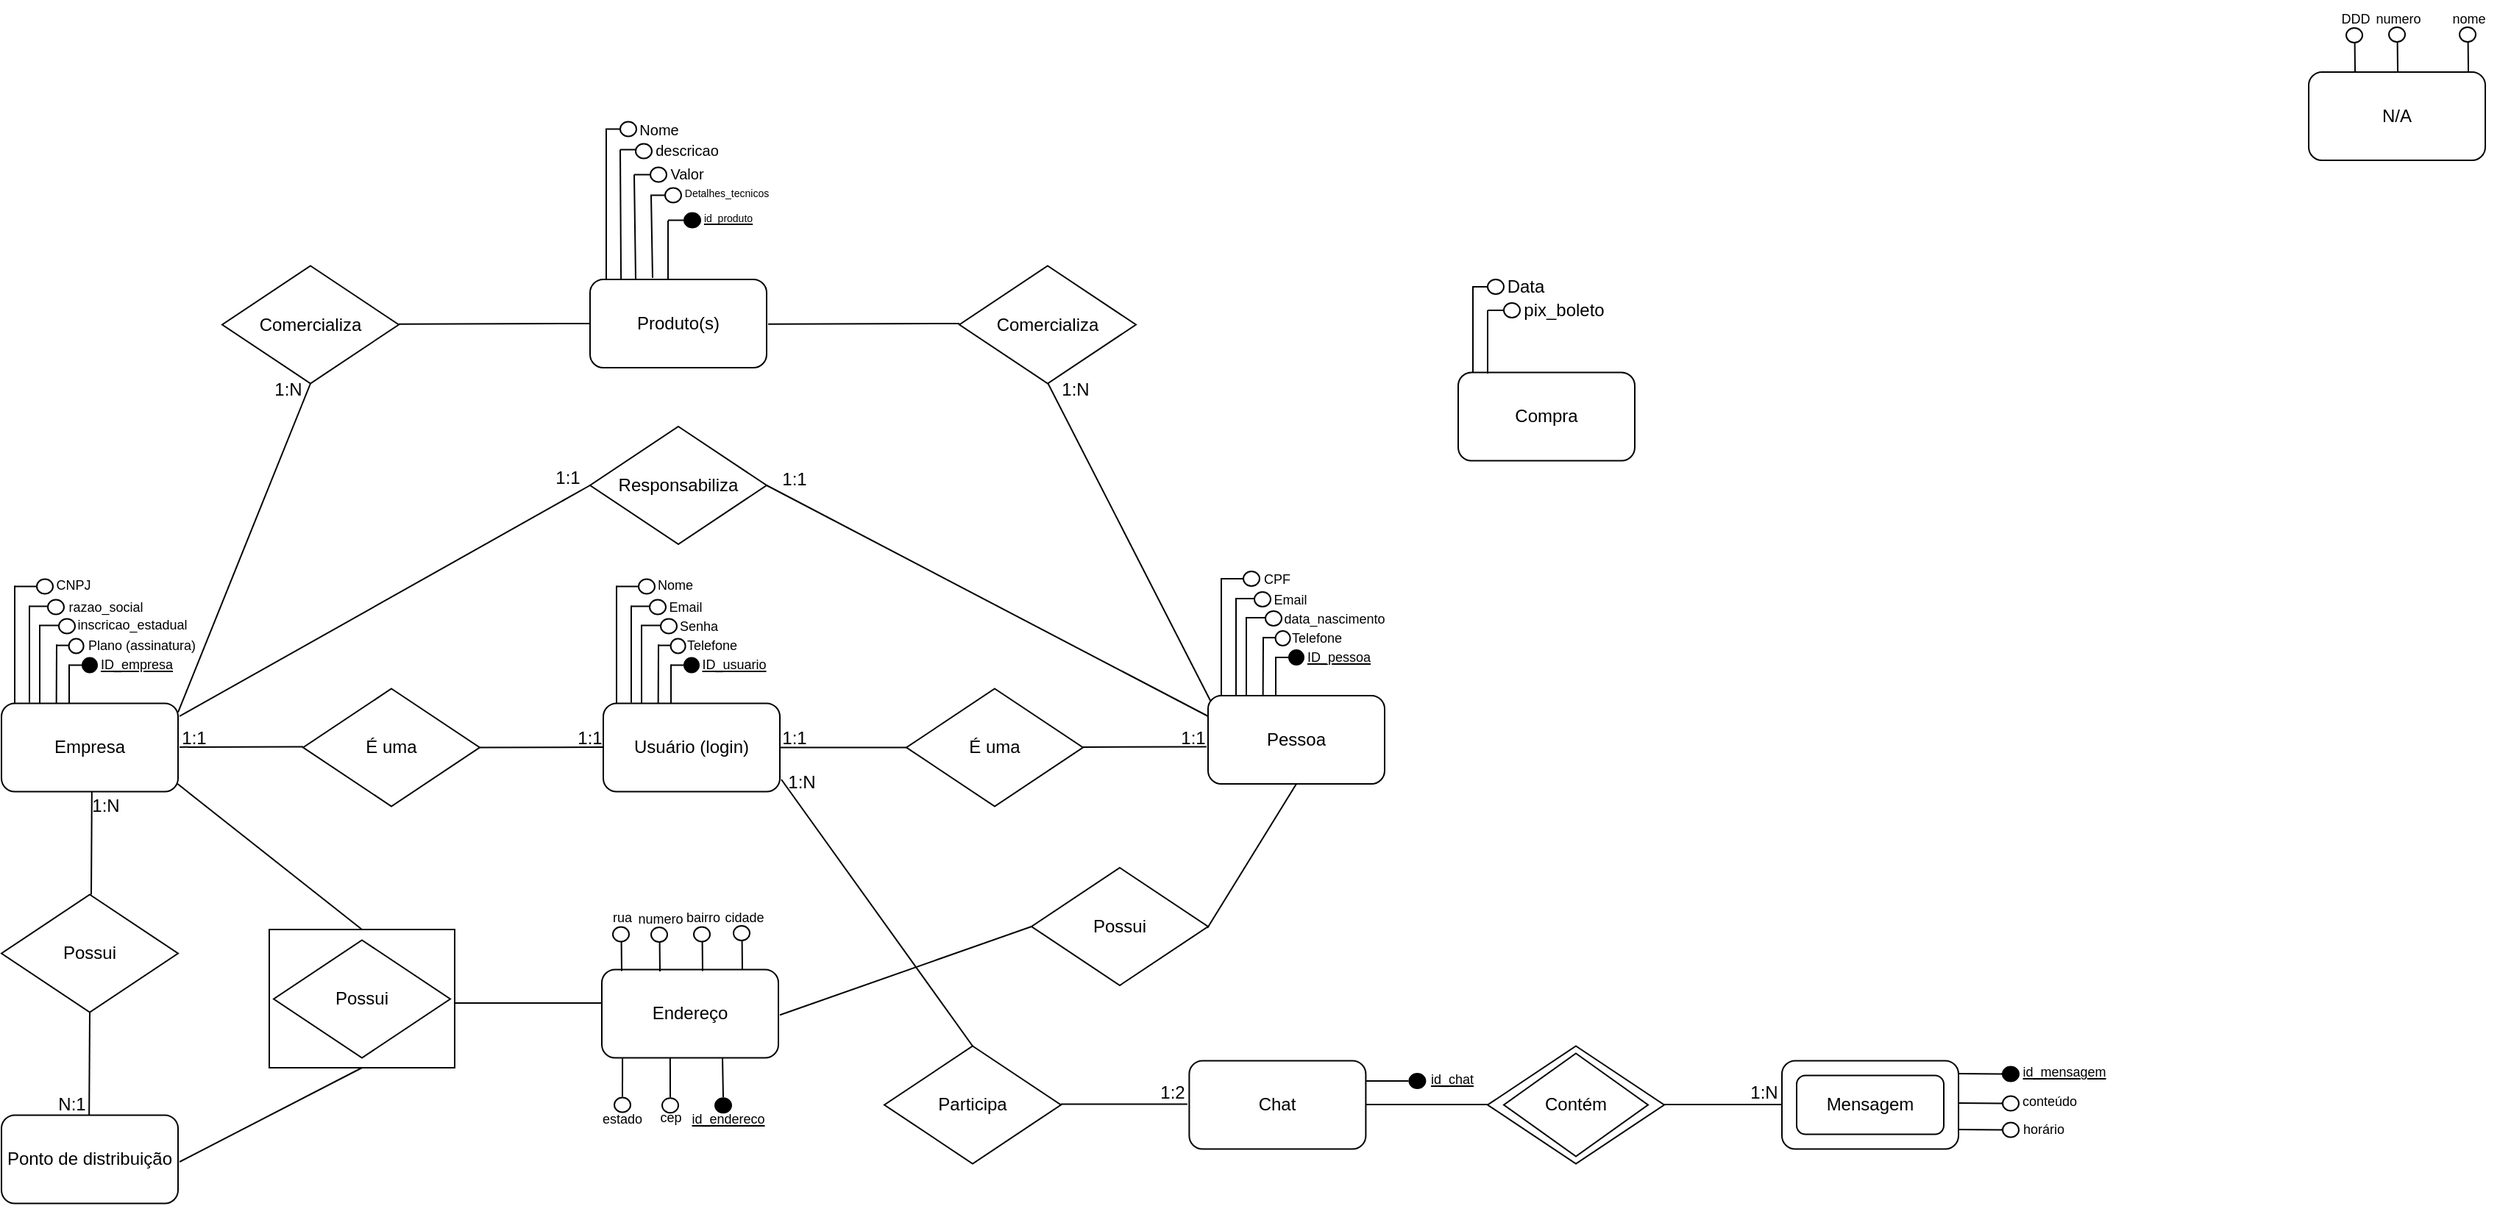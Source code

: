 <mxfile version="28.2.3">
  <diagram id="C5RBs43oDa-KdzZeNtuy" name="Page-1">
    <mxGraphModel dx="983" dy="3518" grid="1" gridSize="10" guides="1" tooltips="1" connect="1" arrows="1" fold="1" page="1" pageScale="1" pageWidth="3000" pageHeight="3000" math="0" shadow="0">
      <root>
        <mxCell id="WIyWlLk6GJQsqaUBKTNV-0" />
        <mxCell id="WIyWlLk6GJQsqaUBKTNV-1" parent="WIyWlLk6GJQsqaUBKTNV-0" />
        <mxCell id="_60zvl8MqvEbd_1B-xa8-128" value="" style="rounded=0;whiteSpace=wrap;html=1;" vertex="1" parent="WIyWlLk6GJQsqaUBKTNV-1">
          <mxGeometry x="292" y="432" width="126" height="94" as="geometry" />
        </mxCell>
        <mxCell id="WIyWlLk6GJQsqaUBKTNV-3" value="Usuário (login)" style="rounded=1;whiteSpace=wrap;html=1;fontSize=12;glass=0;strokeWidth=1;shadow=0;" parent="WIyWlLk6GJQsqaUBKTNV-1" vertex="1">
          <mxGeometry x="519" y="278.25" width="120" height="60" as="geometry" />
        </mxCell>
        <mxCell id="x7gLVJV_eMdsytJDkSwZ-5" value="" style="group" parent="WIyWlLk6GJQsqaUBKTNV-1" vertex="1" connectable="0">
          <mxGeometry x="528" y="185.25" width="60" height="28.5" as="geometry" />
        </mxCell>
        <mxCell id="x7gLVJV_eMdsytJDkSwZ-1" value="" style="endArrow=none;html=1;rounded=0;" parent="x7gLVJV_eMdsytJDkSwZ-5" edge="1">
          <mxGeometry width="50" height="50" relative="1" as="geometry">
            <mxPoint y="13.5" as="sourcePoint" />
            <mxPoint x="20" y="13.5" as="targetPoint" />
          </mxGeometry>
        </mxCell>
        <mxCell id="x7gLVJV_eMdsytJDkSwZ-2" value="" style="ellipse;whiteSpace=wrap;html=1;strokeWidth=1;fillStyle=auto;" parent="x7gLVJV_eMdsytJDkSwZ-5" vertex="1">
          <mxGeometry x="15" y="8.5" width="11" height="10" as="geometry" />
        </mxCell>
        <mxCell id="x7gLVJV_eMdsytJDkSwZ-4" value="Nome" style="text;html=1;align=center;verticalAlign=middle;whiteSpace=wrap;rounded=0;fontSize=9;" parent="x7gLVJV_eMdsytJDkSwZ-5" vertex="1">
          <mxGeometry x="20" width="40" height="25" as="geometry" />
        </mxCell>
        <mxCell id="x7gLVJV_eMdsytJDkSwZ-0" value="" style="endArrow=none;html=1;rounded=0;" parent="WIyWlLk6GJQsqaUBKTNV-1" edge="1">
          <mxGeometry width="50" height="50" relative="1" as="geometry">
            <mxPoint x="528" y="278.25" as="sourcePoint" />
            <mxPoint x="528" y="198.25" as="targetPoint" />
          </mxGeometry>
        </mxCell>
        <mxCell id="x7gLVJV_eMdsytJDkSwZ-7" value="" style="group" parent="WIyWlLk6GJQsqaUBKTNV-1" vertex="1" connectable="0">
          <mxGeometry x="565" y="234.75" width="60" height="43.5" as="geometry" />
        </mxCell>
        <mxCell id="x7gLVJV_eMdsytJDkSwZ-8" value="" style="endArrow=none;html=1;rounded=0;" parent="x7gLVJV_eMdsytJDkSwZ-7" edge="1">
          <mxGeometry width="50" height="50" relative="1" as="geometry">
            <mxPoint x="-27" y="43" as="sourcePoint" />
            <mxPoint x="-27" y="-23" as="targetPoint" />
          </mxGeometry>
        </mxCell>
        <mxCell id="x7gLVJV_eMdsytJDkSwZ-18" value="Email" style="text;html=1;align=center;verticalAlign=middle;whiteSpace=wrap;rounded=0;fontSize=9;" parent="x7gLVJV_eMdsytJDkSwZ-7" vertex="1">
          <mxGeometry x="-10" y="-34.5" width="40" height="25" as="geometry" />
        </mxCell>
        <mxCell id="x7gLVJV_eMdsytJDkSwZ-27" value="" style="ellipse;whiteSpace=wrap;html=1;strokeWidth=1;fillStyle=auto;" parent="x7gLVJV_eMdsytJDkSwZ-7" vertex="1">
          <mxGeometry x="-7" y="-14" width="11" height="10" as="geometry" />
        </mxCell>
        <mxCell id="x7gLVJV_eMdsytJDkSwZ-28" value="Senha" style="text;html=1;align=center;verticalAlign=middle;whiteSpace=wrap;rounded=0;fontSize=9;" parent="x7gLVJV_eMdsytJDkSwZ-7" vertex="1">
          <mxGeometry x="-1" y="-21.5" width="40" height="25" as="geometry" />
        </mxCell>
        <mxCell id="x7gLVJV_eMdsytJDkSwZ-42" value="" style="endArrow=none;html=1;rounded=0;" parent="x7gLVJV_eMdsytJDkSwZ-7" edge="1">
          <mxGeometry width="50" height="50" relative="1" as="geometry">
            <mxPoint y="43.5" as="sourcePoint" />
            <mxPoint y="17" as="targetPoint" />
          </mxGeometry>
        </mxCell>
        <mxCell id="x7gLVJV_eMdsytJDkSwZ-16" value="" style="endArrow=none;html=1;rounded=0;entryX=0;entryY=0.5;entryDx=0;entryDy=0;" parent="WIyWlLk6GJQsqaUBKTNV-1" edge="1">
          <mxGeometry width="50" height="50" relative="1" as="geometry">
            <mxPoint x="538" y="212.25" as="sourcePoint" />
            <mxPoint x="551.0" y="212.25" as="targetPoint" />
          </mxGeometry>
        </mxCell>
        <mxCell id="x7gLVJV_eMdsytJDkSwZ-24" value="" style="endArrow=none;html=1;rounded=0;" parent="WIyWlLk6GJQsqaUBKTNV-1" edge="1">
          <mxGeometry width="50" height="50" relative="1" as="geometry">
            <mxPoint x="545" y="278.25" as="sourcePoint" />
            <mxPoint x="545" y="225.25" as="targetPoint" />
          </mxGeometry>
        </mxCell>
        <mxCell id="x7gLVJV_eMdsytJDkSwZ-26" value="" style="endArrow=none;html=1;rounded=0;" parent="WIyWlLk6GJQsqaUBKTNV-1" edge="1">
          <mxGeometry width="50" height="50" relative="1" as="geometry">
            <mxPoint x="544.5" y="225.25" as="sourcePoint" />
            <mxPoint x="558" y="225.25" as="targetPoint" />
          </mxGeometry>
        </mxCell>
        <mxCell id="x7gLVJV_eMdsytJDkSwZ-33" value="" style="group" parent="WIyWlLk6GJQsqaUBKTNV-1" vertex="1" connectable="0">
          <mxGeometry x="445" y="228.25" width="163.5" height="50" as="geometry" />
        </mxCell>
        <mxCell id="x7gLVJV_eMdsytJDkSwZ-29" value="" style="ellipse;whiteSpace=wrap;html=1;strokeWidth=1;fillStyle=auto;" parent="x7gLVJV_eMdsytJDkSwZ-33" vertex="1">
          <mxGeometry x="119.8" y="6" width="10" height="10" as="geometry" />
        </mxCell>
        <mxCell id="x7gLVJV_eMdsytJDkSwZ-30" value="Telefone" style="text;html=1;align=center;verticalAlign=middle;whiteSpace=wrap;rounded=0;fontSize=9;" parent="x7gLVJV_eMdsytJDkSwZ-33" vertex="1">
          <mxGeometry x="135.418" y="3" width="26.082" height="15.306" as="geometry" />
        </mxCell>
        <mxCell id="x7gLVJV_eMdsytJDkSwZ-31" value="" style="endArrow=none;html=1;rounded=0;" parent="x7gLVJV_eMdsytJDkSwZ-33" edge="1">
          <mxGeometry width="50" height="50" relative="1" as="geometry">
            <mxPoint x="111.326" y="50" as="sourcePoint" />
            <mxPoint x="111.5" y="10" as="targetPoint" />
          </mxGeometry>
        </mxCell>
        <mxCell id="x7gLVJV_eMdsytJDkSwZ-32" value="" style="endArrow=none;html=1;rounded=0;" parent="x7gLVJV_eMdsytJDkSwZ-33" edge="1">
          <mxGeometry width="50" height="50" relative="1" as="geometry">
            <mxPoint x="111" y="10.571" as="sourcePoint" />
            <mxPoint x="119.803" y="10.571" as="targetPoint" />
          </mxGeometry>
        </mxCell>
        <mxCell id="x7gLVJV_eMdsytJDkSwZ-17" value="" style="ellipse;whiteSpace=wrap;html=1;strokeWidth=1;fillStyle=auto;" parent="WIyWlLk6GJQsqaUBKTNV-1" vertex="1">
          <mxGeometry x="550.5" y="207.75" width="11" height="10" as="geometry" />
        </mxCell>
        <mxCell id="x7gLVJV_eMdsytJDkSwZ-47" value="" style="endArrow=none;html=1;rounded=0;" parent="WIyWlLk6GJQsqaUBKTNV-1" edge="1">
          <mxGeometry width="50" height="50" relative="1" as="geometry">
            <mxPoint x="565" y="252.25" as="sourcePoint" />
            <mxPoint x="573.803" y="252.25" as="targetPoint" />
          </mxGeometry>
        </mxCell>
        <mxCell id="x7gLVJV_eMdsytJDkSwZ-48" value="" style="ellipse;whiteSpace=wrap;html=1;strokeWidth=1;fillStyle=auto;fillColor=#000000;strokeColor=#000000;" parent="WIyWlLk6GJQsqaUBKTNV-1" vertex="1">
          <mxGeometry x="574" y="247.25" width="10" height="10" as="geometry" />
        </mxCell>
        <mxCell id="x7gLVJV_eMdsytJDkSwZ-49" value="ID_usuario" style="text;html=1;align=center;verticalAlign=middle;whiteSpace=wrap;rounded=0;fontSize=9;fontStyle=4" parent="WIyWlLk6GJQsqaUBKTNV-1" vertex="1">
          <mxGeometry x="595" y="244.25" width="26.082" height="15.306" as="geometry" />
        </mxCell>
        <mxCell id="x7gLVJV_eMdsytJDkSwZ-50" value="" style="endArrow=none;html=1;rounded=0;" parent="WIyWlLk6GJQsqaUBKTNV-1" edge="1">
          <mxGeometry width="50" height="50" relative="1" as="geometry">
            <mxPoint x="435" y="308.25" as="sourcePoint" />
            <mxPoint x="519" y="308.05" as="targetPoint" />
          </mxGeometry>
        </mxCell>
        <mxCell id="x7gLVJV_eMdsytJDkSwZ-52" value="" style="endArrow=none;html=1;rounded=0;" parent="WIyWlLk6GJQsqaUBKTNV-1" edge="1">
          <mxGeometry width="50" height="50" relative="1" as="geometry">
            <mxPoint x="639" y="308.25" as="sourcePoint" />
            <mxPoint x="725" y="308.25" as="targetPoint" />
          </mxGeometry>
        </mxCell>
        <mxCell id="x7gLVJV_eMdsytJDkSwZ-53" value="É uma" style="rhombus;whiteSpace=wrap;html=1;" parent="WIyWlLk6GJQsqaUBKTNV-1" vertex="1">
          <mxGeometry x="315" y="268.25" width="120" height="80" as="geometry" />
        </mxCell>
        <mxCell id="x7gLVJV_eMdsytJDkSwZ-54" value="É uma" style="rhombus;whiteSpace=wrap;html=1;" parent="WIyWlLk6GJQsqaUBKTNV-1" vertex="1">
          <mxGeometry x="725" y="268.25" width="120" height="80" as="geometry" />
        </mxCell>
        <mxCell id="l0ReFOTLny2DY5NW7kPO-0" value="" style="endArrow=none;html=1;rounded=0;" parent="WIyWlLk6GJQsqaUBKTNV-1" edge="1">
          <mxGeometry width="50" height="50" relative="1" as="geometry">
            <mxPoint x="231" y="307.95" as="sourcePoint" />
            <mxPoint x="315" y="307.75" as="targetPoint" />
          </mxGeometry>
        </mxCell>
        <mxCell id="l0ReFOTLny2DY5NW7kPO-1" value="" style="endArrow=none;html=1;rounded=0;" parent="WIyWlLk6GJQsqaUBKTNV-1" edge="1">
          <mxGeometry width="50" height="50" relative="1" as="geometry">
            <mxPoint x="845" y="307.95" as="sourcePoint" />
            <mxPoint x="929" y="307.75" as="targetPoint" />
          </mxGeometry>
        </mxCell>
        <mxCell id="l0ReFOTLny2DY5NW7kPO-2" value="Empresa" style="rounded=1;whiteSpace=wrap;html=1;fontSize=12;glass=0;strokeWidth=1;shadow=0;" parent="WIyWlLk6GJQsqaUBKTNV-1" vertex="1">
          <mxGeometry x="110" y="278.25" width="120" height="60" as="geometry" />
        </mxCell>
        <mxCell id="l0ReFOTLny2DY5NW7kPO-3" value="" style="group" parent="WIyWlLk6GJQsqaUBKTNV-1" vertex="1" connectable="0">
          <mxGeometry x="119" y="185.25" width="60" height="28.5" as="geometry" />
        </mxCell>
        <mxCell id="l0ReFOTLny2DY5NW7kPO-4" value="" style="endArrow=none;html=1;rounded=0;" parent="l0ReFOTLny2DY5NW7kPO-3" edge="1">
          <mxGeometry width="50" height="50" relative="1" as="geometry">
            <mxPoint y="13.5" as="sourcePoint" />
            <mxPoint x="20" y="13.5" as="targetPoint" />
          </mxGeometry>
        </mxCell>
        <mxCell id="l0ReFOTLny2DY5NW7kPO-5" value="" style="ellipse;whiteSpace=wrap;html=1;strokeWidth=1;fillStyle=auto;" parent="l0ReFOTLny2DY5NW7kPO-3" vertex="1">
          <mxGeometry x="15" y="8.5" width="11" height="10" as="geometry" />
        </mxCell>
        <mxCell id="l0ReFOTLny2DY5NW7kPO-6" value="CNPJ" style="text;html=1;align=center;verticalAlign=middle;whiteSpace=wrap;rounded=0;fontSize=9;" parent="l0ReFOTLny2DY5NW7kPO-3" vertex="1">
          <mxGeometry x="20" width="40" height="25" as="geometry" />
        </mxCell>
        <mxCell id="l0ReFOTLny2DY5NW7kPO-7" value="" style="endArrow=none;html=1;rounded=0;" parent="WIyWlLk6GJQsqaUBKTNV-1" edge="1">
          <mxGeometry width="50" height="50" relative="1" as="geometry">
            <mxPoint x="119" y="278.25" as="sourcePoint" />
            <mxPoint x="119" y="198.25" as="targetPoint" />
          </mxGeometry>
        </mxCell>
        <mxCell id="l0ReFOTLny2DY5NW7kPO-8" value="" style="group" parent="WIyWlLk6GJQsqaUBKTNV-1" vertex="1" connectable="0">
          <mxGeometry x="156" y="234.75" width="60" height="43.5" as="geometry" />
        </mxCell>
        <mxCell id="l0ReFOTLny2DY5NW7kPO-9" value="" style="endArrow=none;html=1;rounded=0;" parent="l0ReFOTLny2DY5NW7kPO-8" edge="1">
          <mxGeometry width="50" height="50" relative="1" as="geometry">
            <mxPoint x="-27" y="43" as="sourcePoint" />
            <mxPoint x="-27" y="-23" as="targetPoint" />
          </mxGeometry>
        </mxCell>
        <mxCell id="l0ReFOTLny2DY5NW7kPO-10" value="razao_social" style="text;html=1;align=center;verticalAlign=middle;whiteSpace=wrap;rounded=0;fontSize=9;" parent="l0ReFOTLny2DY5NW7kPO-8" vertex="1">
          <mxGeometry x="-10" y="-34.5" width="70" height="25" as="geometry" />
        </mxCell>
        <mxCell id="l0ReFOTLny2DY5NW7kPO-11" value="" style="ellipse;whiteSpace=wrap;html=1;strokeWidth=1;fillStyle=auto;" parent="l0ReFOTLny2DY5NW7kPO-8" vertex="1">
          <mxGeometry x="-7" y="-14" width="11" height="10" as="geometry" />
        </mxCell>
        <mxCell id="l0ReFOTLny2DY5NW7kPO-12" value="inscricao_estadual" style="text;html=1;align=center;verticalAlign=middle;whiteSpace=wrap;rounded=0;fontSize=9;" parent="l0ReFOTLny2DY5NW7kPO-8" vertex="1">
          <mxGeometry x="23" y="-22.5" width="40" height="25" as="geometry" />
        </mxCell>
        <mxCell id="l0ReFOTLny2DY5NW7kPO-13" value="" style="endArrow=none;html=1;rounded=0;" parent="l0ReFOTLny2DY5NW7kPO-8" edge="1">
          <mxGeometry width="50" height="50" relative="1" as="geometry">
            <mxPoint y="43.5" as="sourcePoint" />
            <mxPoint y="17" as="targetPoint" />
          </mxGeometry>
        </mxCell>
        <mxCell id="l0ReFOTLny2DY5NW7kPO-14" value="" style="endArrow=none;html=1;rounded=0;entryX=0;entryY=0.5;entryDx=0;entryDy=0;" parent="WIyWlLk6GJQsqaUBKTNV-1" edge="1">
          <mxGeometry width="50" height="50" relative="1" as="geometry">
            <mxPoint x="129" y="212.25" as="sourcePoint" />
            <mxPoint x="142.0" y="212.25" as="targetPoint" />
          </mxGeometry>
        </mxCell>
        <mxCell id="l0ReFOTLny2DY5NW7kPO-15" value="" style="endArrow=none;html=1;rounded=0;" parent="WIyWlLk6GJQsqaUBKTNV-1" edge="1">
          <mxGeometry width="50" height="50" relative="1" as="geometry">
            <mxPoint x="136" y="278.25" as="sourcePoint" />
            <mxPoint x="136" y="225.25" as="targetPoint" />
          </mxGeometry>
        </mxCell>
        <mxCell id="l0ReFOTLny2DY5NW7kPO-16" value="" style="endArrow=none;html=1;rounded=0;" parent="WIyWlLk6GJQsqaUBKTNV-1" edge="1">
          <mxGeometry width="50" height="50" relative="1" as="geometry">
            <mxPoint x="135.5" y="225.25" as="sourcePoint" />
            <mxPoint x="149" y="225.25" as="targetPoint" />
          </mxGeometry>
        </mxCell>
        <mxCell id="l0ReFOTLny2DY5NW7kPO-17" value="" style="ellipse;whiteSpace=wrap;html=1;strokeWidth=1;fillStyle=auto;" parent="WIyWlLk6GJQsqaUBKTNV-1" vertex="1">
          <mxGeometry x="155.8" y="234.25" width="10" height="10" as="geometry" />
        </mxCell>
        <mxCell id="l0ReFOTLny2DY5NW7kPO-18" value="Plano (assinatura)" style="text;html=1;align=center;verticalAlign=middle;whiteSpace=wrap;rounded=0;fontSize=9;" parent="WIyWlLk6GJQsqaUBKTNV-1" vertex="1">
          <mxGeometry x="166.42" y="231.25" width="78.58" height="15.31" as="geometry" />
        </mxCell>
        <mxCell id="l0ReFOTLny2DY5NW7kPO-19" value="" style="endArrow=none;html=1;rounded=0;" parent="WIyWlLk6GJQsqaUBKTNV-1" edge="1">
          <mxGeometry width="50" height="50" relative="1" as="geometry">
            <mxPoint x="147.326" y="278.25" as="sourcePoint" />
            <mxPoint x="147.5" y="238.25" as="targetPoint" />
          </mxGeometry>
        </mxCell>
        <mxCell id="l0ReFOTLny2DY5NW7kPO-20" value="" style="endArrow=none;html=1;rounded=0;" parent="WIyWlLk6GJQsqaUBKTNV-1" edge="1">
          <mxGeometry width="50" height="50" relative="1" as="geometry">
            <mxPoint x="147" y="238.821" as="sourcePoint" />
            <mxPoint x="155.803" y="238.821" as="targetPoint" />
          </mxGeometry>
        </mxCell>
        <mxCell id="l0ReFOTLny2DY5NW7kPO-21" value="" style="ellipse;whiteSpace=wrap;html=1;strokeWidth=1;fillStyle=auto;" parent="WIyWlLk6GJQsqaUBKTNV-1" vertex="1">
          <mxGeometry x="141.5" y="207.75" width="11" height="10" as="geometry" />
        </mxCell>
        <mxCell id="l0ReFOTLny2DY5NW7kPO-22" value="" style="endArrow=none;html=1;rounded=0;" parent="WIyWlLk6GJQsqaUBKTNV-1" edge="1">
          <mxGeometry width="50" height="50" relative="1" as="geometry">
            <mxPoint x="156" y="252.25" as="sourcePoint" />
            <mxPoint x="164.803" y="252.25" as="targetPoint" />
          </mxGeometry>
        </mxCell>
        <mxCell id="l0ReFOTLny2DY5NW7kPO-23" value="" style="ellipse;whiteSpace=wrap;html=1;strokeWidth=1;fillStyle=auto;fillColor=#000000;strokeColor=#000000;" parent="WIyWlLk6GJQsqaUBKTNV-1" vertex="1">
          <mxGeometry x="165" y="247.25" width="10" height="10" as="geometry" />
        </mxCell>
        <mxCell id="l0ReFOTLny2DY5NW7kPO-24" value="ID_empresa" style="text;html=1;align=center;verticalAlign=middle;whiteSpace=wrap;rounded=0;fontSize=9;fontStyle=4" parent="WIyWlLk6GJQsqaUBKTNV-1" vertex="1">
          <mxGeometry x="189" y="244.25" width="26.082" height="15.306" as="geometry" />
        </mxCell>
        <mxCell id="l0ReFOTLny2DY5NW7kPO-25" value="Pessoa" style="rounded=1;whiteSpace=wrap;html=1;fontSize=12;glass=0;strokeWidth=1;shadow=0;" parent="WIyWlLk6GJQsqaUBKTNV-1" vertex="1">
          <mxGeometry x="930" y="273" width="120" height="60" as="geometry" />
        </mxCell>
        <mxCell id="l0ReFOTLny2DY5NW7kPO-26" value="" style="group" parent="WIyWlLk6GJQsqaUBKTNV-1" vertex="1" connectable="0">
          <mxGeometry x="939" y="180" width="60" height="28.5" as="geometry" />
        </mxCell>
        <mxCell id="l0ReFOTLny2DY5NW7kPO-27" value="" style="endArrow=none;html=1;rounded=0;" parent="l0ReFOTLny2DY5NW7kPO-26" edge="1">
          <mxGeometry width="50" height="50" relative="1" as="geometry">
            <mxPoint y="13.5" as="sourcePoint" />
            <mxPoint x="20" y="13.5" as="targetPoint" />
          </mxGeometry>
        </mxCell>
        <mxCell id="l0ReFOTLny2DY5NW7kPO-28" value="" style="ellipse;whiteSpace=wrap;html=1;strokeWidth=1;fillStyle=auto;" parent="l0ReFOTLny2DY5NW7kPO-26" vertex="1">
          <mxGeometry x="15" y="8.5" width="11" height="10" as="geometry" />
        </mxCell>
        <mxCell id="l0ReFOTLny2DY5NW7kPO-29" value="CPF" style="text;html=1;align=center;verticalAlign=middle;whiteSpace=wrap;rounded=0;fontSize=9;" parent="l0ReFOTLny2DY5NW7kPO-26" vertex="1">
          <mxGeometry x="18" y="1" width="40" height="25" as="geometry" />
        </mxCell>
        <mxCell id="l0ReFOTLny2DY5NW7kPO-30" value="" style="endArrow=none;html=1;rounded=0;" parent="WIyWlLk6GJQsqaUBKTNV-1" edge="1">
          <mxGeometry width="50" height="50" relative="1" as="geometry">
            <mxPoint x="939" y="273" as="sourcePoint" />
            <mxPoint x="939" y="193" as="targetPoint" />
          </mxGeometry>
        </mxCell>
        <mxCell id="l0ReFOTLny2DY5NW7kPO-31" value="" style="group" parent="WIyWlLk6GJQsqaUBKTNV-1" vertex="1" connectable="0">
          <mxGeometry x="976" y="229.5" width="60" height="43.5" as="geometry" />
        </mxCell>
        <mxCell id="l0ReFOTLny2DY5NW7kPO-32" value="" style="endArrow=none;html=1;rounded=0;" parent="l0ReFOTLny2DY5NW7kPO-31" edge="1">
          <mxGeometry width="50" height="50" relative="1" as="geometry">
            <mxPoint x="-27" y="43" as="sourcePoint" />
            <mxPoint x="-27" y="-23" as="targetPoint" />
          </mxGeometry>
        </mxCell>
        <mxCell id="l0ReFOTLny2DY5NW7kPO-33" value="Email" style="text;html=1;align=center;verticalAlign=middle;whiteSpace=wrap;rounded=0;fontSize=9;" parent="l0ReFOTLny2DY5NW7kPO-31" vertex="1">
          <mxGeometry x="-10" y="-34.5" width="40" height="25" as="geometry" />
        </mxCell>
        <mxCell id="l0ReFOTLny2DY5NW7kPO-34" value="" style="ellipse;whiteSpace=wrap;html=1;strokeWidth=1;fillStyle=auto;" parent="l0ReFOTLny2DY5NW7kPO-31" vertex="1">
          <mxGeometry x="-7" y="-14" width="11" height="10" as="geometry" />
        </mxCell>
        <mxCell id="l0ReFOTLny2DY5NW7kPO-35" value="data_nascimento" style="text;html=1;align=center;verticalAlign=middle;whiteSpace=wrap;rounded=0;fontSize=9;" parent="l0ReFOTLny2DY5NW7kPO-31" vertex="1">
          <mxGeometry x="20" y="-21.5" width="40" height="25" as="geometry" />
        </mxCell>
        <mxCell id="l0ReFOTLny2DY5NW7kPO-36" value="" style="endArrow=none;html=1;rounded=0;" parent="l0ReFOTLny2DY5NW7kPO-31" edge="1">
          <mxGeometry width="50" height="50" relative="1" as="geometry">
            <mxPoint y="43.5" as="sourcePoint" />
            <mxPoint y="17" as="targetPoint" />
          </mxGeometry>
        </mxCell>
        <mxCell id="l0ReFOTLny2DY5NW7kPO-37" value="" style="endArrow=none;html=1;rounded=0;entryX=0;entryY=0.5;entryDx=0;entryDy=0;" parent="WIyWlLk6GJQsqaUBKTNV-1" edge="1">
          <mxGeometry width="50" height="50" relative="1" as="geometry">
            <mxPoint x="949" y="207" as="sourcePoint" />
            <mxPoint x="962.0" y="207" as="targetPoint" />
          </mxGeometry>
        </mxCell>
        <mxCell id="l0ReFOTLny2DY5NW7kPO-38" value="" style="endArrow=none;html=1;rounded=0;" parent="WIyWlLk6GJQsqaUBKTNV-1" edge="1">
          <mxGeometry width="50" height="50" relative="1" as="geometry">
            <mxPoint x="956" y="273" as="sourcePoint" />
            <mxPoint x="956" y="220" as="targetPoint" />
          </mxGeometry>
        </mxCell>
        <mxCell id="l0ReFOTLny2DY5NW7kPO-39" value="" style="endArrow=none;html=1;rounded=0;" parent="WIyWlLk6GJQsqaUBKTNV-1" edge="1">
          <mxGeometry width="50" height="50" relative="1" as="geometry">
            <mxPoint x="955.5" y="220" as="sourcePoint" />
            <mxPoint x="969" y="220" as="targetPoint" />
          </mxGeometry>
        </mxCell>
        <mxCell id="l0ReFOTLny2DY5NW7kPO-40" value="" style="ellipse;whiteSpace=wrap;html=1;strokeWidth=1;fillStyle=auto;" parent="WIyWlLk6GJQsqaUBKTNV-1" vertex="1">
          <mxGeometry x="975.8" y="229" width="10" height="10" as="geometry" />
        </mxCell>
        <mxCell id="l0ReFOTLny2DY5NW7kPO-41" value="Telefone" style="text;html=1;align=center;verticalAlign=middle;whiteSpace=wrap;rounded=0;fontSize=9;" parent="WIyWlLk6GJQsqaUBKTNV-1" vertex="1">
          <mxGeometry x="991.418" y="226" width="26.082" height="15.306" as="geometry" />
        </mxCell>
        <mxCell id="l0ReFOTLny2DY5NW7kPO-42" value="" style="endArrow=none;html=1;rounded=0;" parent="WIyWlLk6GJQsqaUBKTNV-1" edge="1">
          <mxGeometry width="50" height="50" relative="1" as="geometry">
            <mxPoint x="967.326" y="273" as="sourcePoint" />
            <mxPoint x="967.5" y="233" as="targetPoint" />
          </mxGeometry>
        </mxCell>
        <mxCell id="l0ReFOTLny2DY5NW7kPO-43" value="" style="endArrow=none;html=1;rounded=0;" parent="WIyWlLk6GJQsqaUBKTNV-1" edge="1">
          <mxGeometry width="50" height="50" relative="1" as="geometry">
            <mxPoint x="967" y="233.571" as="sourcePoint" />
            <mxPoint x="975.803" y="233.571" as="targetPoint" />
          </mxGeometry>
        </mxCell>
        <mxCell id="l0ReFOTLny2DY5NW7kPO-44" value="" style="ellipse;whiteSpace=wrap;html=1;strokeWidth=1;fillStyle=auto;" parent="WIyWlLk6GJQsqaUBKTNV-1" vertex="1">
          <mxGeometry x="961.5" y="202.5" width="11" height="10" as="geometry" />
        </mxCell>
        <mxCell id="l0ReFOTLny2DY5NW7kPO-45" value="" style="endArrow=none;html=1;rounded=0;" parent="WIyWlLk6GJQsqaUBKTNV-1" edge="1">
          <mxGeometry width="50" height="50" relative="1" as="geometry">
            <mxPoint x="976" y="247" as="sourcePoint" />
            <mxPoint x="984.803" y="247" as="targetPoint" />
          </mxGeometry>
        </mxCell>
        <mxCell id="l0ReFOTLny2DY5NW7kPO-46" value="" style="ellipse;whiteSpace=wrap;html=1;strokeWidth=1;fillStyle=auto;fillColor=#000000;strokeColor=#000000;" parent="WIyWlLk6GJQsqaUBKTNV-1" vertex="1">
          <mxGeometry x="985" y="242" width="10" height="10" as="geometry" />
        </mxCell>
        <mxCell id="l0ReFOTLny2DY5NW7kPO-47" value="ID_pessoa" style="text;html=1;align=center;verticalAlign=middle;whiteSpace=wrap;rounded=0;fontSize=9;strokeColor=none;shadow=0;fontStyle=4" parent="WIyWlLk6GJQsqaUBKTNV-1" vertex="1">
          <mxGeometry x="1006" y="239" width="26.082" height="15.306" as="geometry" />
        </mxCell>
        <mxCell id="l0ReFOTLny2DY5NW7kPO-48" value="" style="endArrow=none;html=1;rounded=0;" parent="WIyWlLk6GJQsqaUBKTNV-1" edge="1">
          <mxGeometry width="50" height="50" relative="1" as="geometry">
            <mxPoint x="171.42" y="338.25" as="sourcePoint" />
            <mxPoint x="171" y="408.25" as="targetPoint" />
          </mxGeometry>
        </mxCell>
        <mxCell id="l0ReFOTLny2DY5NW7kPO-49" value="Possui" style="rhombus;whiteSpace=wrap;html=1;" parent="WIyWlLk6GJQsqaUBKTNV-1" vertex="1">
          <mxGeometry x="110" y="408.25" width="120" height="80" as="geometry" />
        </mxCell>
        <mxCell id="l0ReFOTLny2DY5NW7kPO-50" value="" style="endArrow=none;html=1;rounded=0;" parent="WIyWlLk6GJQsqaUBKTNV-1" edge="1">
          <mxGeometry width="50" height="50" relative="1" as="geometry">
            <mxPoint x="170.0" y="488.25" as="sourcePoint" />
            <mxPoint x="169.58" y="558.25" as="targetPoint" />
          </mxGeometry>
        </mxCell>
        <mxCell id="l0ReFOTLny2DY5NW7kPO-51" value="Ponto de distribuição" style="rounded=1;whiteSpace=wrap;html=1;fontSize=12;glass=0;strokeWidth=1;shadow=0;" parent="WIyWlLk6GJQsqaUBKTNV-1" vertex="1">
          <mxGeometry x="110" y="558.25" width="120" height="60" as="geometry" />
        </mxCell>
        <mxCell id="l0ReFOTLny2DY5NW7kPO-52" value="1:1" style="text;html=1;align=center;verticalAlign=middle;whiteSpace=wrap;rounded=0;" parent="WIyWlLk6GJQsqaUBKTNV-1" vertex="1">
          <mxGeometry x="231" y="287" width="20" height="30" as="geometry" />
        </mxCell>
        <mxCell id="l0ReFOTLny2DY5NW7kPO-53" value="1:1" style="text;html=1;align=center;verticalAlign=middle;whiteSpace=wrap;rounded=0;" parent="WIyWlLk6GJQsqaUBKTNV-1" vertex="1">
          <mxGeometry x="500" y="287" width="20" height="30" as="geometry" />
        </mxCell>
        <mxCell id="l0ReFOTLny2DY5NW7kPO-54" value="1:1" style="text;html=1;align=center;verticalAlign=middle;whiteSpace=wrap;rounded=0;" parent="WIyWlLk6GJQsqaUBKTNV-1" vertex="1">
          <mxGeometry x="639" y="287" width="20" height="30" as="geometry" />
        </mxCell>
        <mxCell id="l0ReFOTLny2DY5NW7kPO-55" value="1:1" style="text;html=1;align=center;verticalAlign=middle;whiteSpace=wrap;rounded=0;" parent="WIyWlLk6GJQsqaUBKTNV-1" vertex="1">
          <mxGeometry x="910" y="287" width="20" height="30" as="geometry" />
        </mxCell>
        <mxCell id="l0ReFOTLny2DY5NW7kPO-65" value="1:N" style="text;html=1;align=center;verticalAlign=middle;whiteSpace=wrap;rounded=0;" parent="WIyWlLk6GJQsqaUBKTNV-1" vertex="1">
          <mxGeometry x="171.42" y="333" width="20" height="30" as="geometry" />
        </mxCell>
        <mxCell id="l0ReFOTLny2DY5NW7kPO-66" value="N:1" style="text;html=1;align=center;verticalAlign=middle;whiteSpace=wrap;rounded=0;" parent="WIyWlLk6GJQsqaUBKTNV-1" vertex="1">
          <mxGeometry x="147.8" y="536.25" width="20" height="30" as="geometry" />
        </mxCell>
        <mxCell id="l0ReFOTLny2DY5NW7kPO-67" value="N/A" style="rounded=1;whiteSpace=wrap;html=1;fontSize=12;glass=0;strokeWidth=1;shadow=0;" parent="WIyWlLk6GJQsqaUBKTNV-1" vertex="1">
          <mxGeometry x="1678" y="-151" width="120" height="60" as="geometry" />
        </mxCell>
        <mxCell id="l0ReFOTLny2DY5NW7kPO-75" value="" style="group" parent="WIyWlLk6GJQsqaUBKTNV-1" vertex="1" connectable="0">
          <mxGeometry x="1670" y="-199.5" width="60" height="48.5" as="geometry" />
        </mxCell>
        <mxCell id="l0ReFOTLny2DY5NW7kPO-68" value="" style="endArrow=none;html=1;rounded=0;" parent="l0ReFOTLny2DY5NW7kPO-75" edge="1">
          <mxGeometry width="50" height="50" relative="1" as="geometry">
            <mxPoint x="39.5" y="48.5" as="sourcePoint" />
            <mxPoint x="39.3" y="28.5" as="targetPoint" />
          </mxGeometry>
        </mxCell>
        <mxCell id="l0ReFOTLny2DY5NW7kPO-69" value="" style="ellipse;whiteSpace=wrap;html=1;strokeWidth=1;fillStyle=auto;" parent="l0ReFOTLny2DY5NW7kPO-75" vertex="1">
          <mxGeometry x="33.5" y="18.5" width="11" height="10" as="geometry" />
        </mxCell>
        <mxCell id="l0ReFOTLny2DY5NW7kPO-70" value="" style="group" parent="l0ReFOTLny2DY5NW7kPO-75" vertex="1" connectable="0">
          <mxGeometry width="60" height="28.5" as="geometry" />
        </mxCell>
        <mxCell id="l0ReFOTLny2DY5NW7kPO-73" value="DDD" style="text;html=1;align=center;verticalAlign=middle;whiteSpace=wrap;rounded=0;fontSize=9;" parent="l0ReFOTLny2DY5NW7kPO-70" vertex="1">
          <mxGeometry x="20" width="40" height="25" as="geometry" />
        </mxCell>
        <mxCell id="l0ReFOTLny2DY5NW7kPO-76" value="" style="group" parent="WIyWlLk6GJQsqaUBKTNV-1" vertex="1" connectable="0">
          <mxGeometry x="1699" y="-200" width="60" height="48.5" as="geometry" />
        </mxCell>
        <mxCell id="l0ReFOTLny2DY5NW7kPO-77" value="" style="endArrow=none;html=1;rounded=0;" parent="l0ReFOTLny2DY5NW7kPO-76" edge="1">
          <mxGeometry width="50" height="50" relative="1" as="geometry">
            <mxPoint x="39.5" y="48.5" as="sourcePoint" />
            <mxPoint x="39.3" y="28.5" as="targetPoint" />
          </mxGeometry>
        </mxCell>
        <mxCell id="l0ReFOTLny2DY5NW7kPO-78" value="" style="ellipse;whiteSpace=wrap;html=1;strokeWidth=1;fillStyle=auto;" parent="l0ReFOTLny2DY5NW7kPO-76" vertex="1">
          <mxGeometry x="33.5" y="18.5" width="11" height="10" as="geometry" />
        </mxCell>
        <mxCell id="l0ReFOTLny2DY5NW7kPO-79" value="" style="group" parent="l0ReFOTLny2DY5NW7kPO-76" vertex="1" connectable="0">
          <mxGeometry width="60" height="28.5" as="geometry" />
        </mxCell>
        <mxCell id="l0ReFOTLny2DY5NW7kPO-80" value="numero" style="text;html=1;align=center;verticalAlign=middle;whiteSpace=wrap;rounded=0;fontSize=9;" parent="l0ReFOTLny2DY5NW7kPO-79" vertex="1">
          <mxGeometry x="20" width="40" height="25" as="geometry" />
        </mxCell>
        <mxCell id="l0ReFOTLny2DY5NW7kPO-81" value="" style="group" parent="WIyWlLk6GJQsqaUBKTNV-1" vertex="1" connectable="0">
          <mxGeometry x="1747" y="-200" width="60" height="48.5" as="geometry" />
        </mxCell>
        <mxCell id="l0ReFOTLny2DY5NW7kPO-82" value="" style="endArrow=none;html=1;rounded=0;" parent="l0ReFOTLny2DY5NW7kPO-81" edge="1">
          <mxGeometry width="50" height="50" relative="1" as="geometry">
            <mxPoint x="39.5" y="48.5" as="sourcePoint" />
            <mxPoint x="39.3" y="28.5" as="targetPoint" />
          </mxGeometry>
        </mxCell>
        <mxCell id="l0ReFOTLny2DY5NW7kPO-83" value="" style="ellipse;whiteSpace=wrap;html=1;strokeWidth=1;fillStyle=auto;" parent="l0ReFOTLny2DY5NW7kPO-81" vertex="1">
          <mxGeometry x="33.5" y="18.5" width="11" height="10" as="geometry" />
        </mxCell>
        <mxCell id="l0ReFOTLny2DY5NW7kPO-84" value="" style="group" parent="l0ReFOTLny2DY5NW7kPO-81" vertex="1" connectable="0">
          <mxGeometry width="60" height="28.5" as="geometry" />
        </mxCell>
        <mxCell id="l0ReFOTLny2DY5NW7kPO-85" value="nome" style="text;html=1;align=center;verticalAlign=middle;whiteSpace=wrap;rounded=0;fontSize=9;" parent="l0ReFOTLny2DY5NW7kPO-84" vertex="1">
          <mxGeometry x="20" width="40" height="25" as="geometry" />
        </mxCell>
        <mxCell id="PF6TXPeUtZhbg4gyRheY-6" value="Compra" style="rounded=1;whiteSpace=wrap;html=1;fontSize=12;glass=0;strokeWidth=1;shadow=0;" parent="WIyWlLk6GJQsqaUBKTNV-1" vertex="1">
          <mxGeometry x="1100" y="53.25" width="120" height="60" as="geometry" />
        </mxCell>
        <mxCell id="PF6TXPeUtZhbg4gyRheY-7" value="" style="endArrow=none;html=1;rounded=0;" parent="WIyWlLk6GJQsqaUBKTNV-1" edge="1">
          <mxGeometry width="50" height="50" relative="1" as="geometry">
            <mxPoint x="1110" y="53.25" as="sourcePoint" />
            <mxPoint x="1110" y="-5" as="targetPoint" />
          </mxGeometry>
        </mxCell>
        <mxCell id="PF6TXPeUtZhbg4gyRheY-8" value="" style="ellipse;whiteSpace=wrap;html=1;strokeWidth=1;fillStyle=auto;" parent="WIyWlLk6GJQsqaUBKTNV-1" vertex="1">
          <mxGeometry x="1120" y="-10" width="11" height="10" as="geometry" />
        </mxCell>
        <mxCell id="PF6TXPeUtZhbg4gyRheY-9" value="Data" style="text;html=1;align=center;verticalAlign=middle;whiteSpace=wrap;rounded=0;" parent="WIyWlLk6GJQsqaUBKTNV-1" vertex="1">
          <mxGeometry x="1116" y="-20" width="60" height="30" as="geometry" />
        </mxCell>
        <mxCell id="PF6TXPeUtZhbg4gyRheY-10" value="" style="endArrow=none;html=1;rounded=0;" parent="WIyWlLk6GJQsqaUBKTNV-1" edge="1">
          <mxGeometry width="50" height="50" relative="1" as="geometry">
            <mxPoint x="1120" y="54" as="sourcePoint" />
            <mxPoint x="1120" y="11" as="targetPoint" />
          </mxGeometry>
        </mxCell>
        <mxCell id="PF6TXPeUtZhbg4gyRheY-11" value="" style="ellipse;whiteSpace=wrap;html=1;strokeWidth=1;fillStyle=auto;" parent="WIyWlLk6GJQsqaUBKTNV-1" vertex="1">
          <mxGeometry x="1131" y="6" width="11" height="10" as="geometry" />
        </mxCell>
        <mxCell id="PF6TXPeUtZhbg4gyRheY-12" value="pix_boleto" style="text;html=1;align=center;verticalAlign=middle;whiteSpace=wrap;rounded=0;" parent="WIyWlLk6GJQsqaUBKTNV-1" vertex="1">
          <mxGeometry x="1142" y="-4" width="60" height="30" as="geometry" />
        </mxCell>
        <mxCell id="PF6TXPeUtZhbg4gyRheY-13" value="" style="endArrow=none;html=1;rounded=0;" parent="WIyWlLk6GJQsqaUBKTNV-1" edge="1">
          <mxGeometry width="50" height="50" relative="1" as="geometry">
            <mxPoint x="1110" y="53.25" as="sourcePoint" />
            <mxPoint x="1110" y="-5" as="targetPoint" />
          </mxGeometry>
        </mxCell>
        <mxCell id="PF6TXPeUtZhbg4gyRheY-14" value="" style="endArrow=none;html=1;rounded=0;" parent="WIyWlLk6GJQsqaUBKTNV-1" edge="1">
          <mxGeometry width="50" height="50" relative="1" as="geometry">
            <mxPoint x="1109.5" y="-5" as="sourcePoint" />
            <mxPoint x="1120" y="-5" as="targetPoint" />
          </mxGeometry>
        </mxCell>
        <mxCell id="PF6TXPeUtZhbg4gyRheY-15" value="" style="endArrow=none;html=1;rounded=0;" parent="WIyWlLk6GJQsqaUBKTNV-1" edge="1">
          <mxGeometry width="50" height="50" relative="1" as="geometry">
            <mxPoint x="1120" y="11" as="sourcePoint" />
            <mxPoint x="1130.5" y="11" as="targetPoint" />
          </mxGeometry>
        </mxCell>
        <mxCell id="PF6TXPeUtZhbg4gyRheY-46" value="Chat" style="rounded=1;whiteSpace=wrap;html=1;fontSize=12;glass=0;strokeWidth=1;shadow=0;" parent="WIyWlLk6GJQsqaUBKTNV-1" vertex="1">
          <mxGeometry x="917.2" y="521.25" width="120" height="60" as="geometry" />
        </mxCell>
        <mxCell id="PF6TXPeUtZhbg4gyRheY-48" value="" style="endArrow=none;html=1;rounded=0;" parent="WIyWlLk6GJQsqaUBKTNV-1" edge="1">
          <mxGeometry width="50" height="50" relative="1" as="geometry">
            <mxPoint x="1037.2" y="535" as="sourcePoint" />
            <mxPoint x="1066.2" y="535" as="targetPoint" />
          </mxGeometry>
        </mxCell>
        <mxCell id="PF6TXPeUtZhbg4gyRheY-49" value="" style="ellipse;whiteSpace=wrap;html=1;strokeWidth=1;fillStyle=auto;fillColor=#000000;" parent="WIyWlLk6GJQsqaUBKTNV-1" vertex="1">
          <mxGeometry x="1066.7" y="530" width="11" height="10" as="geometry" />
        </mxCell>
        <mxCell id="PF6TXPeUtZhbg4gyRheY-50" value="" style="group;fontStyle=4" parent="WIyWlLk6GJQsqaUBKTNV-1" vertex="1" connectable="0">
          <mxGeometry x="1056" y="521.75" width="60" height="28.5" as="geometry" />
        </mxCell>
        <mxCell id="PF6TXPeUtZhbg4gyRheY-51" value="&lt;u&gt;id_chat&lt;/u&gt;" style="text;html=1;align=center;verticalAlign=middle;whiteSpace=wrap;rounded=0;fontSize=9;" parent="PF6TXPeUtZhbg4gyRheY-50" vertex="1">
          <mxGeometry x="20" width="40" height="25" as="geometry" />
        </mxCell>
        <mxCell id="PF6TXPeUtZhbg4gyRheY-63" value="" style="endArrow=none;html=1;rounded=0;entryX=0.5;entryY=0;entryDx=0;entryDy=0;" parent="WIyWlLk6GJQsqaUBKTNV-1" target="PF6TXPeUtZhbg4gyRheY-64" edge="1">
          <mxGeometry width="50" height="50" relative="1" as="geometry">
            <mxPoint x="640" y="330" as="sourcePoint" />
            <mxPoint x="720" y="400" as="targetPoint" />
          </mxGeometry>
        </mxCell>
        <mxCell id="PF6TXPeUtZhbg4gyRheY-64" value="Participa" style="rhombus;whiteSpace=wrap;html=1;" parent="WIyWlLk6GJQsqaUBKTNV-1" vertex="1">
          <mxGeometry x="710" y="511.25" width="120" height="80" as="geometry" />
        </mxCell>
        <mxCell id="PF6TXPeUtZhbg4gyRheY-65" value="" style="endArrow=none;html=1;rounded=0;" parent="WIyWlLk6GJQsqaUBKTNV-1" edge="1">
          <mxGeometry width="50" height="50" relative="1" as="geometry">
            <mxPoint x="830" y="550.76" as="sourcePoint" />
            <mxPoint x="916" y="550.76" as="targetPoint" />
          </mxGeometry>
        </mxCell>
        <mxCell id="PF6TXPeUtZhbg4gyRheY-66" value="1:2" style="text;html=1;align=center;verticalAlign=middle;whiteSpace=wrap;rounded=0;" parent="WIyWlLk6GJQsqaUBKTNV-1" vertex="1">
          <mxGeometry x="896.2" y="528.25" width="20" height="30" as="geometry" />
        </mxCell>
        <mxCell id="PF6TXPeUtZhbg4gyRheY-67" value="1:N" style="text;html=1;align=center;verticalAlign=middle;whiteSpace=wrap;rounded=0;" parent="WIyWlLk6GJQsqaUBKTNV-1" vertex="1">
          <mxGeometry x="644" y="317" width="20" height="30" as="geometry" />
        </mxCell>
        <mxCell id="_60zvl8MqvEbd_1B-xa8-0" value="" style="endArrow=none;html=1;rounded=0;" edge="1" parent="WIyWlLk6GJQsqaUBKTNV-1">
          <mxGeometry width="50" height="50" relative="1" as="geometry">
            <mxPoint x="1037.2" y="550.96" as="sourcePoint" />
            <mxPoint x="1123.2" y="550.96" as="targetPoint" />
          </mxGeometry>
        </mxCell>
        <mxCell id="_60zvl8MqvEbd_1B-xa8-1" value="Contém" style="rhombus;whiteSpace=wrap;html=1;" vertex="1" parent="WIyWlLk6GJQsqaUBKTNV-1">
          <mxGeometry x="1120" y="511.25" width="120" height="80" as="geometry" />
        </mxCell>
        <mxCell id="_60zvl8MqvEbd_1B-xa8-2" value="" style="endArrow=none;html=1;rounded=0;" edge="1" parent="WIyWlLk6GJQsqaUBKTNV-1">
          <mxGeometry width="50" height="50" relative="1" as="geometry">
            <mxPoint x="1240" y="550.96" as="sourcePoint" />
            <mxPoint x="1326" y="550.96" as="targetPoint" />
          </mxGeometry>
        </mxCell>
        <mxCell id="_60zvl8MqvEbd_1B-xa8-3" value="Mensagem" style="rounded=1;whiteSpace=wrap;html=1;fontSize=12;glass=0;strokeWidth=1;shadow=0;" vertex="1" parent="WIyWlLk6GJQsqaUBKTNV-1">
          <mxGeometry x="1320" y="521.25" width="120" height="60" as="geometry" />
        </mxCell>
        <mxCell id="_60zvl8MqvEbd_1B-xa8-6" value="" style="endArrow=none;html=1;rounded=0;" edge="1" parent="WIyWlLk6GJQsqaUBKTNV-1" source="_60zvl8MqvEbd_1B-xa8-7">
          <mxGeometry width="50" height="50" relative="1" as="geometry">
            <mxPoint x="1440" y="530" as="sourcePoint" />
            <mxPoint x="1469" y="530" as="targetPoint" />
          </mxGeometry>
        </mxCell>
        <mxCell id="_60zvl8MqvEbd_1B-xa8-9" value="" style="endArrow=none;html=1;rounded=0;" edge="1" parent="WIyWlLk6GJQsqaUBKTNV-1" target="_60zvl8MqvEbd_1B-xa8-7">
          <mxGeometry width="50" height="50" relative="1" as="geometry">
            <mxPoint x="1440" y="530" as="sourcePoint" />
            <mxPoint x="1469" y="530" as="targetPoint" />
          </mxGeometry>
        </mxCell>
        <mxCell id="_60zvl8MqvEbd_1B-xa8-7" value="" style="ellipse;whiteSpace=wrap;html=1;strokeWidth=1;fillStyle=auto;fillColor=#000000;" vertex="1" parent="WIyWlLk6GJQsqaUBKTNV-1">
          <mxGeometry x="1470" y="525.25" width="11" height="10" as="geometry" />
        </mxCell>
        <mxCell id="_60zvl8MqvEbd_1B-xa8-10" value="" style="group;fontStyle=4" vertex="1" connectable="0" parent="WIyWlLk6GJQsqaUBKTNV-1">
          <mxGeometry x="1472" y="516" width="60" height="28.5" as="geometry" />
        </mxCell>
        <mxCell id="_60zvl8MqvEbd_1B-xa8-11" value="&lt;u&gt;id_mensagem&lt;/u&gt;" style="text;html=1;align=center;verticalAlign=middle;whiteSpace=wrap;rounded=0;fontSize=9;" vertex="1" parent="_60zvl8MqvEbd_1B-xa8-10">
          <mxGeometry x="20" width="40" height="25" as="geometry" />
        </mxCell>
        <mxCell id="_60zvl8MqvEbd_1B-xa8-14" value="" style="endArrow=none;html=1;rounded=0;" edge="1" parent="WIyWlLk6GJQsqaUBKTNV-1" source="_60zvl8MqvEbd_1B-xa8-16">
          <mxGeometry width="50" height="50" relative="1" as="geometry">
            <mxPoint x="1440" y="550" as="sourcePoint" />
            <mxPoint x="1469" y="550" as="targetPoint" />
          </mxGeometry>
        </mxCell>
        <mxCell id="_60zvl8MqvEbd_1B-xa8-15" value="" style="endArrow=none;html=1;rounded=0;" edge="1" parent="WIyWlLk6GJQsqaUBKTNV-1" target="_60zvl8MqvEbd_1B-xa8-16">
          <mxGeometry width="50" height="50" relative="1" as="geometry">
            <mxPoint x="1440" y="550" as="sourcePoint" />
            <mxPoint x="1469" y="550" as="targetPoint" />
          </mxGeometry>
        </mxCell>
        <mxCell id="_60zvl8MqvEbd_1B-xa8-16" value="" style="ellipse;whiteSpace=wrap;html=1;strokeWidth=1;fillStyle=auto;" vertex="1" parent="WIyWlLk6GJQsqaUBKTNV-1">
          <mxGeometry x="1470" y="545.25" width="11" height="10" as="geometry" />
        </mxCell>
        <mxCell id="_60zvl8MqvEbd_1B-xa8-17" value="" style="group;fontStyle=0" vertex="1" connectable="0" parent="WIyWlLk6GJQsqaUBKTNV-1">
          <mxGeometry x="1462" y="536" width="60" height="28.5" as="geometry" />
        </mxCell>
        <mxCell id="_60zvl8MqvEbd_1B-xa8-18" value="conteúdo" style="text;html=1;align=center;verticalAlign=middle;whiteSpace=wrap;rounded=0;fontSize=9;" vertex="1" parent="_60zvl8MqvEbd_1B-xa8-17">
          <mxGeometry x="20" width="40" height="25" as="geometry" />
        </mxCell>
        <mxCell id="_60zvl8MqvEbd_1B-xa8-19" value="Contém" style="rhombus;whiteSpace=wrap;html=1;" vertex="1" parent="WIyWlLk6GJQsqaUBKTNV-1">
          <mxGeometry x="1131" y="516.25" width="98" height="70" as="geometry" />
        </mxCell>
        <mxCell id="_60zvl8MqvEbd_1B-xa8-20" value="Mensagem" style="rounded=1;whiteSpace=wrap;html=1;fontSize=12;glass=0;strokeWidth=1;shadow=0;" vertex="1" parent="WIyWlLk6GJQsqaUBKTNV-1">
          <mxGeometry x="1330" y="531.25" width="100" height="40" as="geometry" />
        </mxCell>
        <mxCell id="_60zvl8MqvEbd_1B-xa8-21" value="" style="endArrow=none;html=1;rounded=0;" edge="1" parent="WIyWlLk6GJQsqaUBKTNV-1" source="_60zvl8MqvEbd_1B-xa8-23">
          <mxGeometry width="50" height="50" relative="1" as="geometry">
            <mxPoint x="1440" y="568" as="sourcePoint" />
            <mxPoint x="1469" y="568" as="targetPoint" />
          </mxGeometry>
        </mxCell>
        <mxCell id="_60zvl8MqvEbd_1B-xa8-22" value="" style="endArrow=none;html=1;rounded=0;" edge="1" parent="WIyWlLk6GJQsqaUBKTNV-1" target="_60zvl8MqvEbd_1B-xa8-23">
          <mxGeometry width="50" height="50" relative="1" as="geometry">
            <mxPoint x="1440" y="568" as="sourcePoint" />
            <mxPoint x="1469" y="568" as="targetPoint" />
          </mxGeometry>
        </mxCell>
        <mxCell id="_60zvl8MqvEbd_1B-xa8-23" value="" style="ellipse;whiteSpace=wrap;html=1;strokeWidth=1;fillStyle=auto;" vertex="1" parent="WIyWlLk6GJQsqaUBKTNV-1">
          <mxGeometry x="1470" y="563.25" width="11" height="10" as="geometry" />
        </mxCell>
        <mxCell id="_60zvl8MqvEbd_1B-xa8-24" value="" style="group;fontStyle=0" vertex="1" connectable="0" parent="WIyWlLk6GJQsqaUBKTNV-1">
          <mxGeometry x="1458" y="555" width="60" height="28.5" as="geometry" />
        </mxCell>
        <mxCell id="_60zvl8MqvEbd_1B-xa8-25" value="horário" style="text;html=1;align=center;verticalAlign=middle;whiteSpace=wrap;rounded=0;fontSize=9;" vertex="1" parent="_60zvl8MqvEbd_1B-xa8-24">
          <mxGeometry x="20" width="40" height="25" as="geometry" />
        </mxCell>
        <mxCell id="_60zvl8MqvEbd_1B-xa8-30" value="1:N" style="text;html=1;align=center;verticalAlign=middle;whiteSpace=wrap;rounded=0;" vertex="1" parent="WIyWlLk6GJQsqaUBKTNV-1">
          <mxGeometry x="1298" y="528.25" width="20" height="30" as="geometry" />
        </mxCell>
        <mxCell id="_60zvl8MqvEbd_1B-xa8-100" value="" style="endArrow=none;html=1;rounded=0;entryX=0.013;entryY=0.056;entryDx=0;entryDy=0;exitX=0.5;exitY=1;exitDx=0;exitDy=0;entryPerimeter=0;" edge="1" parent="WIyWlLk6GJQsqaUBKTNV-1" target="l0ReFOTLny2DY5NW7kPO-25">
          <mxGeometry width="50" height="50" relative="1" as="geometry">
            <mxPoint x="817.4" y="53.25" as="sourcePoint" />
            <mxPoint x="930.0" y="272.04" as="targetPoint" />
          </mxGeometry>
        </mxCell>
        <mxCell id="_60zvl8MqvEbd_1B-xa8-101" value="Comercializa" style="rhombus;whiteSpace=wrap;html=1;" vertex="1" parent="WIyWlLk6GJQsqaUBKTNV-1">
          <mxGeometry x="761" y="-19.25" width="120" height="80" as="geometry" />
        </mxCell>
        <mxCell id="_60zvl8MqvEbd_1B-xa8-105" value="" style="endArrow=none;html=1;rounded=0;entryX=0.5;entryY=0;entryDx=0;entryDy=0;exitX=0.5;exitY=1;exitDx=0;exitDy=0;" edge="1" parent="WIyWlLk6GJQsqaUBKTNV-1" source="_60zvl8MqvEbd_1B-xa8-106">
          <mxGeometry width="50" height="50" relative="1" as="geometry">
            <mxPoint x="310" y="180" as="sourcePoint" />
            <mxPoint x="230" y="284.31" as="targetPoint" />
          </mxGeometry>
        </mxCell>
        <mxCell id="_60zvl8MqvEbd_1B-xa8-106" value="Comercializa" style="rhombus;whiteSpace=wrap;html=1;" vertex="1" parent="WIyWlLk6GJQsqaUBKTNV-1">
          <mxGeometry x="260" y="-19.25" width="120" height="80" as="geometry" />
        </mxCell>
        <mxCell id="_60zvl8MqvEbd_1B-xa8-108" value="" style="group" vertex="1" connectable="0" parent="WIyWlLk6GJQsqaUBKTNV-1">
          <mxGeometry x="440" y="411" width="198" height="108.25" as="geometry" />
        </mxCell>
        <mxCell id="_60zvl8MqvEbd_1B-xa8-31" value="Endereço" style="rounded=1;whiteSpace=wrap;html=1;fontSize=12;glass=0;strokeWidth=1;shadow=0;container=0;" vertex="1" parent="_60zvl8MqvEbd_1B-xa8-108">
          <mxGeometry x="78" y="48.25" width="120" height="60" as="geometry" />
        </mxCell>
        <mxCell id="_60zvl8MqvEbd_1B-xa8-44" value="" style="endArrow=none;html=1;rounded=0;" edge="1" parent="_60zvl8MqvEbd_1B-xa8-108">
          <mxGeometry width="50" height="50" relative="1" as="geometry">
            <mxPoint x="146.5" y="49.25" as="sourcePoint" />
            <mxPoint x="146.3" y="29.25" as="targetPoint" />
          </mxGeometry>
        </mxCell>
        <mxCell id="_60zvl8MqvEbd_1B-xa8-45" value="" style="ellipse;whiteSpace=wrap;html=1;strokeWidth=1;fillStyle=auto;container=0;" vertex="1" parent="_60zvl8MqvEbd_1B-xa8-108">
          <mxGeometry x="140.5" y="19.25" width="11" height="10" as="geometry" />
        </mxCell>
        <mxCell id="_60zvl8MqvEbd_1B-xa8-49" value="" style="endArrow=none;html=1;rounded=0;" edge="1" parent="_60zvl8MqvEbd_1B-xa8-108">
          <mxGeometry width="50" height="50" relative="1" as="geometry">
            <mxPoint x="173.5" y="48.5" as="sourcePoint" />
            <mxPoint x="173.3" y="28.5" as="targetPoint" />
          </mxGeometry>
        </mxCell>
        <mxCell id="_60zvl8MqvEbd_1B-xa8-50" value="" style="ellipse;whiteSpace=wrap;html=1;strokeWidth=1;fillStyle=auto;container=0;" vertex="1" parent="_60zvl8MqvEbd_1B-xa8-108">
          <mxGeometry x="167.5" y="18.5" width="11" height="10" as="geometry" />
        </mxCell>
        <mxCell id="_60zvl8MqvEbd_1B-xa8-52" value="cidade" style="text;html=1;align=center;verticalAlign=middle;whiteSpace=wrap;rounded=0;fontSize=9;container=0;" vertex="1" parent="_60zvl8MqvEbd_1B-xa8-108">
          <mxGeometry x="155" width="40" height="25" as="geometry" />
        </mxCell>
        <mxCell id="_60zvl8MqvEbd_1B-xa8-33" value="" style="endArrow=none;html=1;rounded=0;" edge="1" parent="_60zvl8MqvEbd_1B-xa8-108">
          <mxGeometry width="50" height="50" relative="1" as="geometry">
            <mxPoint x="91.5" y="49.25" as="sourcePoint" />
            <mxPoint x="91.3" y="29.25" as="targetPoint" />
          </mxGeometry>
        </mxCell>
        <mxCell id="_60zvl8MqvEbd_1B-xa8-34" value="" style="ellipse;whiteSpace=wrap;html=1;strokeWidth=1;fillStyle=auto;container=0;" vertex="1" parent="_60zvl8MqvEbd_1B-xa8-108">
          <mxGeometry x="85.5" y="19.25" width="11" height="10" as="geometry" />
        </mxCell>
        <mxCell id="_60zvl8MqvEbd_1B-xa8-36" value="rua" style="text;html=1;align=center;verticalAlign=middle;whiteSpace=wrap;rounded=0;fontSize=9;container=0;" vertex="1" parent="_60zvl8MqvEbd_1B-xa8-108">
          <mxGeometry x="72" y="0.75" width="40" height="25" as="geometry" />
        </mxCell>
        <mxCell id="_60zvl8MqvEbd_1B-xa8-38" value="" style="endArrow=none;html=1;rounded=0;" edge="1" parent="_60zvl8MqvEbd_1B-xa8-108">
          <mxGeometry width="50" height="50" relative="1" as="geometry">
            <mxPoint x="117.5" y="49.5" as="sourcePoint" />
            <mxPoint x="117.3" y="29.5" as="targetPoint" />
          </mxGeometry>
        </mxCell>
        <mxCell id="_60zvl8MqvEbd_1B-xa8-39" value="" style="ellipse;whiteSpace=wrap;html=1;strokeWidth=1;fillStyle=auto;container=0;" vertex="1" parent="_60zvl8MqvEbd_1B-xa8-108">
          <mxGeometry x="111.5" y="19.5" width="11" height="10" as="geometry" />
        </mxCell>
        <mxCell id="_60zvl8MqvEbd_1B-xa8-41" value="numero" style="text;html=1;align=center;verticalAlign=middle;whiteSpace=wrap;rounded=0;fontSize=9;container=0;" vertex="1" parent="_60zvl8MqvEbd_1B-xa8-108">
          <mxGeometry x="98" y="1" width="40" height="25" as="geometry" />
        </mxCell>
        <mxCell id="_60zvl8MqvEbd_1B-xa8-47" value="bairro" style="text;html=1;align=center;verticalAlign=middle;whiteSpace=wrap;rounded=0;fontSize=9;container=0;" vertex="1" parent="_60zvl8MqvEbd_1B-xa8-108">
          <mxGeometry x="127" y="0.75" width="40" height="25" as="geometry" />
        </mxCell>
        <mxCell id="_60zvl8MqvEbd_1B-xa8-109" value="" style="endArrow=none;html=1;rounded=0;entryX=0;entryY=0.5;entryDx=0;entryDy=0;" edge="1" parent="WIyWlLk6GJQsqaUBKTNV-1" target="l0ReFOTLny2DY5NW7kPO-89">
          <mxGeometry width="50" height="50" relative="1" as="geometry">
            <mxPoint x="380" y="20.39" as="sourcePoint" />
            <mxPoint x="464" y="20.19" as="targetPoint" />
          </mxGeometry>
        </mxCell>
        <mxCell id="_60zvl8MqvEbd_1B-xa8-110" value="" style="endArrow=none;html=1;rounded=0;entryX=0;entryY=0.5;entryDx=0;entryDy=0;" edge="1" parent="WIyWlLk6GJQsqaUBKTNV-1">
          <mxGeometry width="50" height="50" relative="1" as="geometry">
            <mxPoint x="631" y="20.39" as="sourcePoint" />
            <mxPoint x="761" y="20" as="targetPoint" />
          </mxGeometry>
        </mxCell>
        <mxCell id="_60zvl8MqvEbd_1B-xa8-111" value="1:N" style="text;html=1;align=center;verticalAlign=middle;whiteSpace=wrap;rounded=0;" vertex="1" parent="WIyWlLk6GJQsqaUBKTNV-1">
          <mxGeometry x="295" y="50" width="20" height="30" as="geometry" />
        </mxCell>
        <mxCell id="_60zvl8MqvEbd_1B-xa8-112" value="1:N" style="text;html=1;align=center;verticalAlign=middle;whiteSpace=wrap;rounded=0;" vertex="1" parent="WIyWlLk6GJQsqaUBKTNV-1">
          <mxGeometry x="830" y="50" width="20" height="30" as="geometry" />
        </mxCell>
        <mxCell id="_60zvl8MqvEbd_1B-xa8-113" value="" style="endArrow=none;html=1;rounded=0;entryX=0;entryY=0.5;entryDx=0;entryDy=0;" edge="1" parent="WIyWlLk6GJQsqaUBKTNV-1" target="_60zvl8MqvEbd_1B-xa8-114">
          <mxGeometry width="50" height="50" relative="1" as="geometry">
            <mxPoint x="231" y="287" as="sourcePoint" />
            <mxPoint x="340" y="180" as="targetPoint" />
          </mxGeometry>
        </mxCell>
        <mxCell id="_60zvl8MqvEbd_1B-xa8-114" value="Responsabiliza" style="rhombus;whiteSpace=wrap;html=1;" vertex="1" parent="WIyWlLk6GJQsqaUBKTNV-1">
          <mxGeometry x="510" y="90" width="120" height="80" as="geometry" />
        </mxCell>
        <mxCell id="l0ReFOTLny2DY5NW7kPO-89" value="Produto(s)" style="rounded=1;whiteSpace=wrap;html=1;fontSize=12;glass=0;strokeWidth=1;shadow=0;" parent="WIyWlLk6GJQsqaUBKTNV-1" vertex="1">
          <mxGeometry x="510" y="-10" width="120" height="60" as="geometry" />
        </mxCell>
        <mxCell id="PF6TXPeUtZhbg4gyRheY-22" value="" style="endArrow=none;html=1;rounded=0;exitX=0.034;exitY=0.073;exitDx=0;exitDy=0;exitPerimeter=0;" parent="WIyWlLk6GJQsqaUBKTNV-1" edge="1">
          <mxGeometry width="50" height="50" relative="1" as="geometry">
            <mxPoint x="531.04" y="-10.06" as="sourcePoint" />
            <mxPoint x="530.5" y="-98.25" as="targetPoint" />
          </mxGeometry>
        </mxCell>
        <mxCell id="PF6TXPeUtZhbg4gyRheY-26" value="" style="endArrow=none;html=1;rounded=0;" parent="WIyWlLk6GJQsqaUBKTNV-1" edge="1">
          <mxGeometry width="50" height="50" relative="1" as="geometry">
            <mxPoint x="541" y="-10.25" as="sourcePoint" />
            <mxPoint x="540" y="-81.25" as="targetPoint" />
          </mxGeometry>
        </mxCell>
        <mxCell id="PF6TXPeUtZhbg4gyRheY-27" value="" style="endArrow=none;html=1;rounded=0;" parent="WIyWlLk6GJQsqaUBKTNV-1" edge="1">
          <mxGeometry width="50" height="50" relative="1" as="geometry">
            <mxPoint x="540" y="-81.25" as="sourcePoint" />
            <mxPoint x="550.5" y="-81.25" as="targetPoint" />
          </mxGeometry>
        </mxCell>
        <mxCell id="PF6TXPeUtZhbg4gyRheY-37" value="descricao" style="text;html=1;align=center;verticalAlign=middle;whiteSpace=wrap;rounded=0;fontSize=10;" parent="WIyWlLk6GJQsqaUBKTNV-1" vertex="1">
          <mxGeometry x="546" y="-113.25" width="60" height="30" as="geometry" />
        </mxCell>
        <mxCell id="PF6TXPeUtZhbg4gyRheY-40" value="Detalhes_tecnicos" style="text;html=1;align=center;verticalAlign=middle;whiteSpace=wrap;rounded=0;fontSize=7;" parent="WIyWlLk6GJQsqaUBKTNV-1" vertex="1">
          <mxGeometry x="573" y="-77.75" width="60" height="19" as="geometry" />
        </mxCell>
        <mxCell id="PF6TXPeUtZhbg4gyRheY-41" value="" style="ellipse;whiteSpace=wrap;html=1;strokeWidth=1;fillStyle=auto;" parent="WIyWlLk6GJQsqaUBKTNV-1" vertex="1">
          <mxGeometry x="561" y="-72.25" width="11" height="10" as="geometry" />
        </mxCell>
        <mxCell id="PF6TXPeUtZhbg4gyRheY-42" value="id_produto" style="text;html=1;align=center;verticalAlign=middle;whiteSpace=wrap;rounded=0;fontSize=7;fontStyle=4" parent="WIyWlLk6GJQsqaUBKTNV-1" vertex="1">
          <mxGeometry x="574" y="-60.75" width="60" height="19" as="geometry" />
        </mxCell>
        <mxCell id="PF6TXPeUtZhbg4gyRheY-43" value="" style="endArrow=none;html=1;rounded=0;" parent="WIyWlLk6GJQsqaUBKTNV-1" edge="1">
          <mxGeometry width="50" height="50" relative="1" as="geometry">
            <mxPoint x="563" y="-10.25" as="sourcePoint" />
            <mxPoint x="563" y="-50" as="targetPoint" />
          </mxGeometry>
        </mxCell>
        <mxCell id="PF6TXPeUtZhbg4gyRheY-44" value="" style="endArrow=none;html=1;rounded=0;" parent="WIyWlLk6GJQsqaUBKTNV-1" edge="1">
          <mxGeometry width="50" height="50" relative="1" as="geometry">
            <mxPoint x="563" y="-50.25" as="sourcePoint" />
            <mxPoint x="573.5" y="-50.25" as="targetPoint" />
          </mxGeometry>
        </mxCell>
        <mxCell id="PF6TXPeUtZhbg4gyRheY-45" value="" style="ellipse;whiteSpace=wrap;html=1;strokeWidth=1;fillStyle=auto;fillColor=#000000;" parent="WIyWlLk6GJQsqaUBKTNV-1" vertex="1">
          <mxGeometry x="574" y="-55.25" width="11" height="10" as="geometry" />
        </mxCell>
        <mxCell id="PF6TXPeUtZhbg4gyRheY-16" value="" style="endArrow=none;html=1;rounded=0;" parent="WIyWlLk6GJQsqaUBKTNV-1" edge="1">
          <mxGeometry width="50" height="50" relative="1" as="geometry">
            <mxPoint x="521" y="-10.25" as="sourcePoint" />
            <mxPoint x="521" y="-112" as="targetPoint" />
          </mxGeometry>
        </mxCell>
        <mxCell id="PF6TXPeUtZhbg4gyRheY-17" value="" style="endArrow=none;html=1;rounded=0;" parent="WIyWlLk6GJQsqaUBKTNV-1" edge="1">
          <mxGeometry width="50" height="50" relative="1" as="geometry">
            <mxPoint x="520.5" y="-112.25" as="sourcePoint" />
            <mxPoint x="531" y="-112.25" as="targetPoint" />
          </mxGeometry>
        </mxCell>
        <mxCell id="PF6TXPeUtZhbg4gyRheY-18" value="" style="ellipse;whiteSpace=wrap;html=1;strokeWidth=1;fillStyle=auto;" parent="WIyWlLk6GJQsqaUBKTNV-1" vertex="1">
          <mxGeometry x="541" y="-102.25" width="11" height="10" as="geometry" />
        </mxCell>
        <mxCell id="PF6TXPeUtZhbg4gyRheY-19" value="Nome" style="text;html=1;align=center;verticalAlign=middle;whiteSpace=wrap;rounded=0;fontSize=10;" parent="WIyWlLk6GJQsqaUBKTNV-1" vertex="1">
          <mxGeometry x="526.5" y="-127.25" width="60" height="30" as="geometry" />
        </mxCell>
        <mxCell id="PF6TXPeUtZhbg4gyRheY-24" value="" style="ellipse;whiteSpace=wrap;html=1;strokeWidth=1;fillStyle=auto;" parent="WIyWlLk6GJQsqaUBKTNV-1" vertex="1">
          <mxGeometry x="551" y="-86.25" width="11" height="10" as="geometry" />
        </mxCell>
        <mxCell id="PF6TXPeUtZhbg4gyRheY-23" value="" style="endArrow=none;html=1;rounded=0;" parent="WIyWlLk6GJQsqaUBKTNV-1" edge="1">
          <mxGeometry width="50" height="50" relative="1" as="geometry">
            <mxPoint x="530.5" y="-98.25" as="sourcePoint" />
            <mxPoint x="541" y="-98.25" as="targetPoint" />
          </mxGeometry>
        </mxCell>
        <mxCell id="PF6TXPeUtZhbg4gyRheY-25" value="Valor" style="text;html=1;align=center;verticalAlign=middle;whiteSpace=wrap;rounded=0;fontSize=10;" parent="WIyWlLk6GJQsqaUBKTNV-1" vertex="1">
          <mxGeometry x="552" y="-97.25" width="47.5" height="30" as="geometry" />
        </mxCell>
        <mxCell id="PF6TXPeUtZhbg4gyRheY-36" value="" style="ellipse;whiteSpace=wrap;html=1;strokeWidth=1;fillStyle=auto;" parent="WIyWlLk6GJQsqaUBKTNV-1" vertex="1">
          <mxGeometry x="530.5" y="-117.25" width="11" height="10" as="geometry" />
        </mxCell>
        <mxCell id="PF6TXPeUtZhbg4gyRheY-38" value="" style="endArrow=none;html=1;rounded=0;" parent="WIyWlLk6GJQsqaUBKTNV-1" edge="1">
          <mxGeometry width="50" height="50" relative="1" as="geometry">
            <mxPoint x="552.5" y="-11" as="sourcePoint" />
            <mxPoint x="551.5" y="-67" as="targetPoint" />
          </mxGeometry>
        </mxCell>
        <mxCell id="PF6TXPeUtZhbg4gyRheY-39" value="" style="endArrow=none;html=1;rounded=0;" parent="WIyWlLk6GJQsqaUBKTNV-1" edge="1">
          <mxGeometry width="50" height="50" relative="1" as="geometry">
            <mxPoint x="551" y="-67.25" as="sourcePoint" />
            <mxPoint x="561.5" y="-67.25" as="targetPoint" />
          </mxGeometry>
        </mxCell>
        <mxCell id="_60zvl8MqvEbd_1B-xa8-117" value="" style="endArrow=none;html=1;rounded=0;exitX=1;exitY=0;exitDx=0;exitDy=0;entryX=1;entryY=0.5;entryDx=0;entryDy=0;" edge="1" parent="WIyWlLk6GJQsqaUBKTNV-1" source="l0ReFOTLny2DY5NW7kPO-55" target="_60zvl8MqvEbd_1B-xa8-114">
          <mxGeometry width="50" height="50" relative="1" as="geometry">
            <mxPoint x="900" y="297.75" as="sourcePoint" />
            <mxPoint x="630" y="127.75" as="targetPoint" />
          </mxGeometry>
        </mxCell>
        <mxCell id="_60zvl8MqvEbd_1B-xa8-118" value="1:1" style="text;html=1;align=center;verticalAlign=middle;whiteSpace=wrap;rounded=0;" vertex="1" parent="WIyWlLk6GJQsqaUBKTNV-1">
          <mxGeometry x="485" y="110" width="20" height="30" as="geometry" />
        </mxCell>
        <mxCell id="_60zvl8MqvEbd_1B-xa8-120" value="1:1" style="text;html=1;align=center;verticalAlign=middle;whiteSpace=wrap;rounded=0;" vertex="1" parent="WIyWlLk6GJQsqaUBKTNV-1">
          <mxGeometry x="639" y="111" width="20" height="30" as="geometry" />
        </mxCell>
        <mxCell id="_60zvl8MqvEbd_1B-xa8-121" value="" style="endArrow=none;html=1;rounded=0;entryX=0.5;entryY=1;entryDx=0;entryDy=0;" edge="1" parent="WIyWlLk6GJQsqaUBKTNV-1" target="_60zvl8MqvEbd_1B-xa8-128">
          <mxGeometry width="50" height="50" relative="1" as="geometry">
            <mxPoint x="231" y="590" as="sourcePoint" />
            <mxPoint x="330" y="590" as="targetPoint" />
          </mxGeometry>
        </mxCell>
        <mxCell id="_60zvl8MqvEbd_1B-xa8-122" value="Possui" style="rhombus;whiteSpace=wrap;html=1;" vertex="1" parent="WIyWlLk6GJQsqaUBKTNV-1">
          <mxGeometry x="295" y="439.25" width="120" height="80" as="geometry" />
        </mxCell>
        <mxCell id="_60zvl8MqvEbd_1B-xa8-55" value="" style="endArrow=none;html=1;rounded=0;exitX=0.517;exitY=1.04;exitDx=0;exitDy=0;exitPerimeter=0;" edge="1" parent="WIyWlLk6GJQsqaUBKTNV-1">
          <mxGeometry width="50" height="50" relative="1" as="geometry">
            <mxPoint x="532.04" y="519.65" as="sourcePoint" />
            <mxPoint x="532" y="545.75" as="targetPoint" />
          </mxGeometry>
        </mxCell>
        <mxCell id="_60zvl8MqvEbd_1B-xa8-56" value="" style="ellipse;whiteSpace=wrap;html=1;strokeWidth=1;fillStyle=auto;container=0;" vertex="1" parent="WIyWlLk6GJQsqaUBKTNV-1">
          <mxGeometry x="526.5" y="546.25" width="11" height="10" as="geometry" />
        </mxCell>
        <mxCell id="_60zvl8MqvEbd_1B-xa8-58" value="estado" style="text;html=1;align=center;verticalAlign=middle;whiteSpace=wrap;rounded=0;fontSize=9;container=0;" vertex="1" parent="WIyWlLk6GJQsqaUBKTNV-1">
          <mxGeometry x="511.5" y="548.25" width="40" height="25" as="geometry" />
        </mxCell>
        <mxCell id="_60zvl8MqvEbd_1B-xa8-67" value="cep" style="text;html=1;align=center;verticalAlign=middle;whiteSpace=wrap;rounded=0;fontSize=9;container=0;" vertex="1" parent="WIyWlLk6GJQsqaUBKTNV-1">
          <mxGeometry x="545" y="547.25" width="40" height="25" as="geometry" />
        </mxCell>
        <mxCell id="_60zvl8MqvEbd_1B-xa8-70" value="id_endereco" style="text;html=1;align=center;verticalAlign=middle;whiteSpace=wrap;rounded=0;fontSize=9;fontStyle=4;container=0;" vertex="1" parent="WIyWlLk6GJQsqaUBKTNV-1">
          <mxGeometry x="584.08" y="548.25" width="40" height="25" as="geometry" />
        </mxCell>
        <mxCell id="_60zvl8MqvEbd_1B-xa8-124" value="" style="endArrow=none;html=1;rounded=0;exitX=0.312;exitY=1.004;exitDx=0;exitDy=0;exitPerimeter=0;" edge="1" parent="WIyWlLk6GJQsqaUBKTNV-1">
          <mxGeometry width="50" height="50" relative="1" as="geometry">
            <mxPoint x="564.44" y="519.49" as="sourcePoint" />
            <mxPoint x="564.5" y="546.1" as="targetPoint" />
          </mxGeometry>
        </mxCell>
        <mxCell id="_60zvl8MqvEbd_1B-xa8-125" value="" style="ellipse;whiteSpace=wrap;html=1;strokeWidth=1;fillStyle=auto;container=0;" vertex="1" parent="WIyWlLk6GJQsqaUBKTNV-1">
          <mxGeometry x="559" y="546.6" width="11" height="10" as="geometry" />
        </mxCell>
        <mxCell id="_60zvl8MqvEbd_1B-xa8-126" value="" style="endArrow=none;html=1;rounded=0;exitX=0.312;exitY=1.004;exitDx=0;exitDy=0;exitPerimeter=0;" edge="1" parent="WIyWlLk6GJQsqaUBKTNV-1">
          <mxGeometry width="50" height="50" relative="1" as="geometry">
            <mxPoint x="600" y="519" as="sourcePoint" />
            <mxPoint x="600.5" y="546.1" as="targetPoint" />
          </mxGeometry>
        </mxCell>
        <mxCell id="_60zvl8MqvEbd_1B-xa8-127" value="" style="ellipse;whiteSpace=wrap;html=1;strokeWidth=1;fillStyle=auto;container=0;fillColor=#000000;" vertex="1" parent="WIyWlLk6GJQsqaUBKTNV-1">
          <mxGeometry x="595" y="546.6" width="11" height="10" as="geometry" />
        </mxCell>
        <mxCell id="_60zvl8MqvEbd_1B-xa8-129" value="" style="endArrow=none;html=1;rounded=0;entryX=0.5;entryY=0;entryDx=0;entryDy=0;" edge="1" parent="WIyWlLk6GJQsqaUBKTNV-1" target="_60zvl8MqvEbd_1B-xa8-128">
          <mxGeometry width="50" height="50" relative="1" as="geometry">
            <mxPoint x="229.73" y="333" as="sourcePoint" />
            <mxPoint x="350" y="430" as="targetPoint" />
          </mxGeometry>
        </mxCell>
        <mxCell id="_60zvl8MqvEbd_1B-xa8-130" value="" style="endArrow=none;html=1;rounded=0;" edge="1" parent="WIyWlLk6GJQsqaUBKTNV-1">
          <mxGeometry width="50" height="50" relative="1" as="geometry">
            <mxPoint x="418" y="482" as="sourcePoint" />
            <mxPoint x="518" y="482" as="targetPoint" />
          </mxGeometry>
        </mxCell>
        <mxCell id="_60zvl8MqvEbd_1B-xa8-131" value="" style="endArrow=none;html=1;rounded=0;" edge="1" parent="WIyWlLk6GJQsqaUBKTNV-1">
          <mxGeometry width="50" height="50" relative="1" as="geometry">
            <mxPoint x="639" y="490.12" as="sourcePoint" />
            <mxPoint x="810" y="430" as="targetPoint" />
          </mxGeometry>
        </mxCell>
        <mxCell id="_60zvl8MqvEbd_1B-xa8-132" value="Possui" style="rhombus;whiteSpace=wrap;html=1;" vertex="1" parent="WIyWlLk6GJQsqaUBKTNV-1">
          <mxGeometry x="810" y="390" width="120" height="80" as="geometry" />
        </mxCell>
        <mxCell id="_60zvl8MqvEbd_1B-xa8-133" value="" style="endArrow=none;html=1;rounded=0;entryX=0.5;entryY=1;entryDx=0;entryDy=0;" edge="1" parent="WIyWlLk6GJQsqaUBKTNV-1" target="l0ReFOTLny2DY5NW7kPO-25">
          <mxGeometry width="50" height="50" relative="1" as="geometry">
            <mxPoint x="929.54" y="431" as="sourcePoint" />
            <mxPoint x="1100.54" y="370.88" as="targetPoint" />
          </mxGeometry>
        </mxCell>
      </root>
    </mxGraphModel>
  </diagram>
</mxfile>
